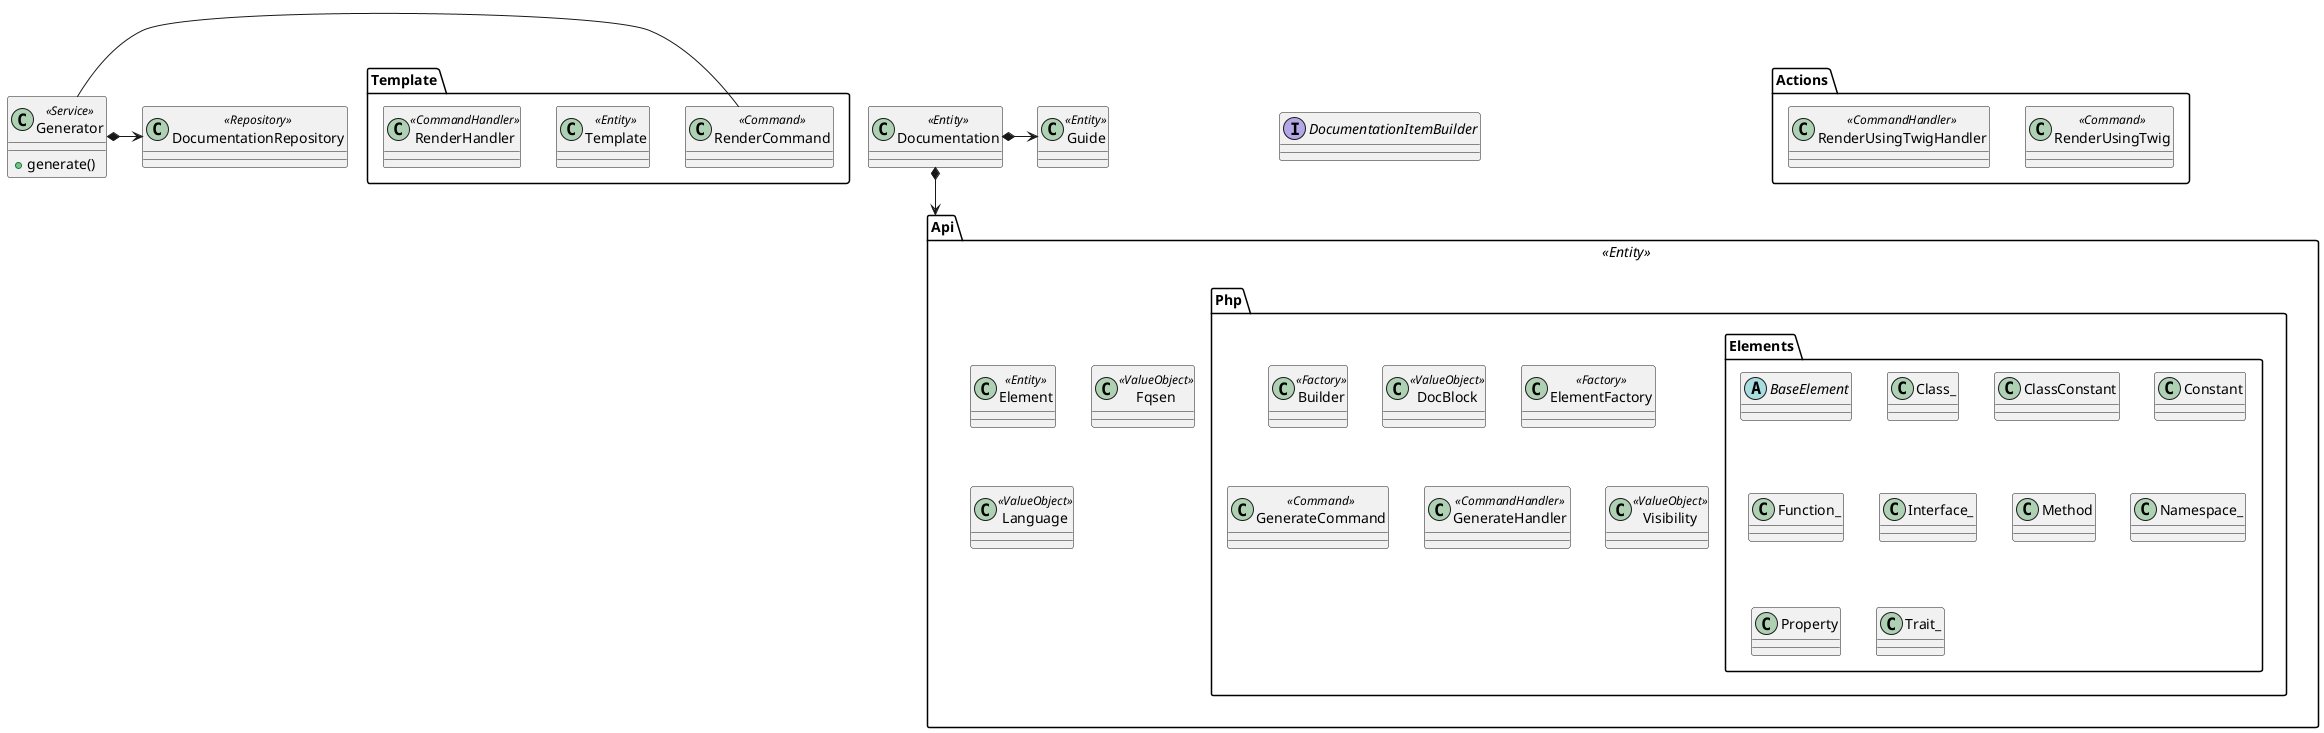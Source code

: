 @startuml

interface DocumentationItemBuilder

class Generator <<Service>> {
    + generate()
}

class DocumentationRepository <<Repository>>
class Documentation <<Entity>>
class Guide <<Entity>>
class Api <<Entity>>

namespace Actions {
    class RenderUsingTwig <<Command>>
    class RenderUsingTwigHandler <<CommandHandler>>
}

namespace Api {
    namespace Php {
        namespace Elements {
            abstract class BaseElement
            class Class_
            class ClassConstant
            class Constant
            class Function_
            class Interface_
            class Method
            class Namespace_
            class Property
            class Trait_
        }
        class Builder <<Factory>>
        class DocBlock <<ValueObject>>
        class ElementFactory <<Factory>>
        class GenerateCommand <<Command>>
        class GenerateHandler <<CommandHandler>>
        class Visibility <<ValueObject>>
    }

    class Element <<Entity>>
    class Fqsen <<ValueObject>>
    class Language <<ValueObject>>
}

namespace Template {
    class Template <<Entity>>
    class RenderCommand <<Command>>
    class RenderHandler <<CommandHandler>>
}

Generator *-> DocumentationRepository
Generator - RenderCommand

Documentation *--> Api
Documentation *-> Guide

@enduml
